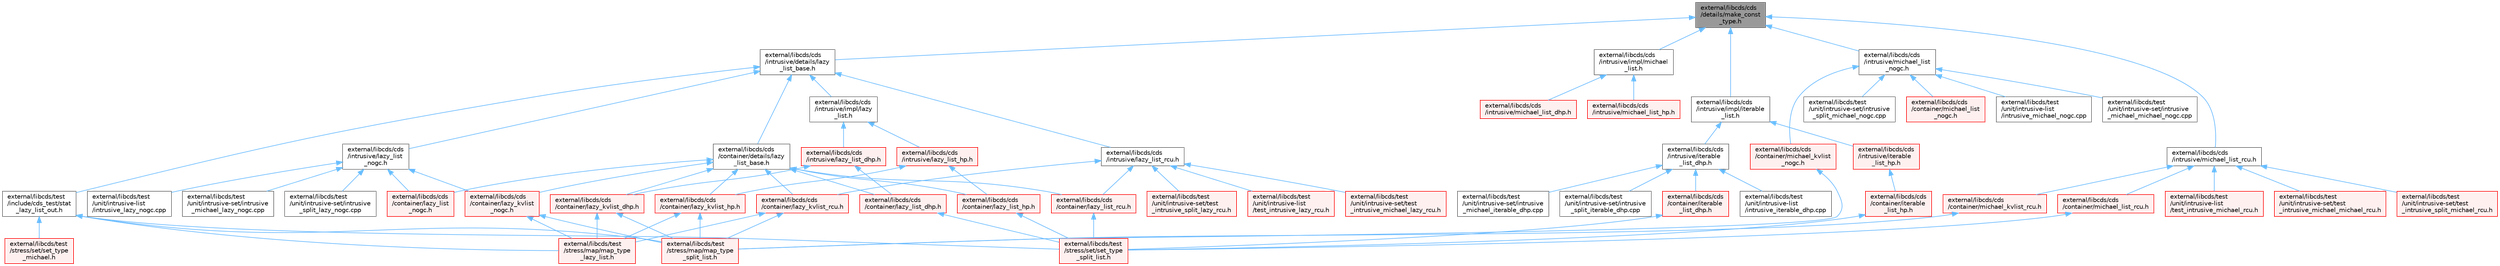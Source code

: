 digraph "external/libcds/cds/details/make_const_type.h"
{
 // LATEX_PDF_SIZE
  bgcolor="transparent";
  edge [fontname=Helvetica,fontsize=10,labelfontname=Helvetica,labelfontsize=10];
  node [fontname=Helvetica,fontsize=10,shape=box,height=0.2,width=0.4];
  Node1 [id="Node000001",label="external/libcds/cds\l/details/make_const\l_type.h",height=0.2,width=0.4,color="gray40", fillcolor="grey60", style="filled", fontcolor="black",tooltip=" "];
  Node1 -> Node2 [id="edge1_Node000001_Node000002",dir="back",color="steelblue1",style="solid",tooltip=" "];
  Node2 [id="Node000002",label="external/libcds/cds\l/intrusive/details/lazy\l_list_base.h",height=0.2,width=0.4,color="grey40", fillcolor="white", style="filled",URL="$intrusive_2details_2lazy__list__base_8h.html",tooltip=" "];
  Node2 -> Node3 [id="edge2_Node000002_Node000003",dir="back",color="steelblue1",style="solid",tooltip=" "];
  Node3 [id="Node000003",label="external/libcds/cds\l/container/details/lazy\l_list_base.h",height=0.2,width=0.4,color="grey40", fillcolor="white", style="filled",URL="$container_2details_2lazy__list__base_8h.html",tooltip=" "];
  Node3 -> Node4 [id="edge3_Node000003_Node000004",dir="back",color="steelblue1",style="solid",tooltip=" "];
  Node4 [id="Node000004",label="external/libcds/cds\l/container/lazy_kvlist_dhp.h",height=0.2,width=0.4,color="red", fillcolor="#FFF0F0", style="filled",URL="$lazy__kvlist__dhp_8h.html",tooltip=" "];
  Node4 -> Node5 [id="edge4_Node000004_Node000005",dir="back",color="steelblue1",style="solid",tooltip=" "];
  Node5 [id="Node000005",label="external/libcds/test\l/stress/map/map_type\l_lazy_list.h",height=0.2,width=0.4,color="red", fillcolor="#FFF0F0", style="filled",URL="$map__type__lazy__list_8h.html",tooltip=" "];
  Node4 -> Node16 [id="edge5_Node000004_Node000016",dir="back",color="steelblue1",style="solid",tooltip=" "];
  Node16 [id="Node000016",label="external/libcds/test\l/stress/map/map_type\l_split_list.h",height=0.2,width=0.4,color="red", fillcolor="#FFF0F0", style="filled",URL="$map__type__split__list_8h.html",tooltip=" "];
  Node3 -> Node28 [id="edge6_Node000003_Node000028",dir="back",color="steelblue1",style="solid",tooltip=" "];
  Node28 [id="Node000028",label="external/libcds/cds\l/container/lazy_kvlist_hp.h",height=0.2,width=0.4,color="red", fillcolor="#FFF0F0", style="filled",URL="$lazy__kvlist__hp_8h.html",tooltip=" "];
  Node28 -> Node5 [id="edge7_Node000028_Node000005",dir="back",color="steelblue1",style="solid",tooltip=" "];
  Node28 -> Node16 [id="edge8_Node000028_Node000016",dir="back",color="steelblue1",style="solid",tooltip=" "];
  Node3 -> Node31 [id="edge9_Node000003_Node000031",dir="back",color="steelblue1",style="solid",tooltip=" "];
  Node31 [id="Node000031",label="external/libcds/cds\l/container/lazy_kvlist\l_nogc.h",height=0.2,width=0.4,color="red", fillcolor="#FFF0F0", style="filled",URL="$lazy__kvlist__nogc_8h.html",tooltip=" "];
  Node31 -> Node5 [id="edge10_Node000031_Node000005",dir="back",color="steelblue1",style="solid",tooltip=" "];
  Node31 -> Node16 [id="edge11_Node000031_Node000016",dir="back",color="steelblue1",style="solid",tooltip=" "];
  Node3 -> Node34 [id="edge12_Node000003_Node000034",dir="back",color="steelblue1",style="solid",tooltip=" "];
  Node34 [id="Node000034",label="external/libcds/cds\l/container/lazy_kvlist_rcu.h",height=0.2,width=0.4,color="red", fillcolor="#FFF0F0", style="filled",URL="$lazy__kvlist__rcu_8h.html",tooltip=" "];
  Node34 -> Node5 [id="edge13_Node000034_Node000005",dir="back",color="steelblue1",style="solid",tooltip=" "];
  Node34 -> Node16 [id="edge14_Node000034_Node000016",dir="back",color="steelblue1",style="solid",tooltip=" "];
  Node3 -> Node43 [id="edge15_Node000003_Node000043",dir="back",color="steelblue1",style="solid",tooltip=" "];
  Node43 [id="Node000043",label="external/libcds/cds\l/container/lazy_list_dhp.h",height=0.2,width=0.4,color="red", fillcolor="#FFF0F0", style="filled",URL="$container_2lazy__list__dhp_8h.html",tooltip=" "];
  Node43 -> Node54 [id="edge16_Node000043_Node000054",dir="back",color="steelblue1",style="solid",tooltip=" "];
  Node54 [id="Node000054",label="external/libcds/test\l/stress/set/set_type\l_split_list.h",height=0.2,width=0.4,color="red", fillcolor="#FFF0F0", style="filled",URL="$set__type__split__list_8h.html",tooltip=" "];
  Node3 -> Node67 [id="edge17_Node000003_Node000067",dir="back",color="steelblue1",style="solid",tooltip=" "];
  Node67 [id="Node000067",label="external/libcds/cds\l/container/lazy_list_hp.h",height=0.2,width=0.4,color="red", fillcolor="#FFF0F0", style="filled",URL="$container_2lazy__list__hp_8h.html",tooltip=" "];
  Node67 -> Node54 [id="edge18_Node000067_Node000054",dir="back",color="steelblue1",style="solid",tooltip=" "];
  Node3 -> Node72 [id="edge19_Node000003_Node000072",dir="back",color="steelblue1",style="solid",tooltip=" "];
  Node72 [id="Node000072",label="external/libcds/cds\l/container/lazy_list\l_nogc.h",height=0.2,width=0.4,color="red", fillcolor="#FFF0F0", style="filled",URL="$container_2lazy__list__nogc_8h.html",tooltip=" "];
  Node3 -> Node77 [id="edge20_Node000003_Node000077",dir="back",color="steelblue1",style="solid",tooltip=" "];
  Node77 [id="Node000077",label="external/libcds/cds\l/container/lazy_list_rcu.h",height=0.2,width=0.4,color="red", fillcolor="#FFF0F0", style="filled",URL="$container_2lazy__list__rcu_8h.html",tooltip=" "];
  Node77 -> Node54 [id="edge21_Node000077_Node000054",dir="back",color="steelblue1",style="solid",tooltip=" "];
  Node2 -> Node94 [id="edge22_Node000002_Node000094",dir="back",color="steelblue1",style="solid",tooltip=" "];
  Node94 [id="Node000094",label="external/libcds/cds\l/intrusive/impl/lazy\l_list.h",height=0.2,width=0.4,color="grey40", fillcolor="white", style="filled",URL="$intrusive_2impl_2lazy__list_8h.html",tooltip=" "];
  Node94 -> Node95 [id="edge23_Node000094_Node000095",dir="back",color="steelblue1",style="solid",tooltip=" "];
  Node95 [id="Node000095",label="external/libcds/cds\l/intrusive/lazy_list_dhp.h",height=0.2,width=0.4,color="red", fillcolor="#FFF0F0", style="filled",URL="$intrusive_2lazy__list__dhp_8h.html",tooltip=" "];
  Node95 -> Node4 [id="edge24_Node000095_Node000004",dir="back",color="steelblue1",style="solid",tooltip=" "];
  Node95 -> Node43 [id="edge25_Node000095_Node000043",dir="back",color="steelblue1",style="solid",tooltip=" "];
  Node94 -> Node99 [id="edge26_Node000094_Node000099",dir="back",color="steelblue1",style="solid",tooltip=" "];
  Node99 [id="Node000099",label="external/libcds/cds\l/intrusive/lazy_list_hp.h",height=0.2,width=0.4,color="red", fillcolor="#FFF0F0", style="filled",URL="$intrusive_2lazy__list__hp_8h.html",tooltip=" "];
  Node99 -> Node28 [id="edge27_Node000099_Node000028",dir="back",color="steelblue1",style="solid",tooltip=" "];
  Node99 -> Node67 [id="edge28_Node000099_Node000067",dir="back",color="steelblue1",style="solid",tooltip=" "];
  Node2 -> Node103 [id="edge29_Node000002_Node000103",dir="back",color="steelblue1",style="solid",tooltip=" "];
  Node103 [id="Node000103",label="external/libcds/cds\l/intrusive/lazy_list\l_nogc.h",height=0.2,width=0.4,color="grey40", fillcolor="white", style="filled",URL="$intrusive_2lazy__list__nogc_8h.html",tooltip=" "];
  Node103 -> Node31 [id="edge30_Node000103_Node000031",dir="back",color="steelblue1",style="solid",tooltip=" "];
  Node103 -> Node72 [id="edge31_Node000103_Node000072",dir="back",color="steelblue1",style="solid",tooltip=" "];
  Node103 -> Node104 [id="edge32_Node000103_Node000104",dir="back",color="steelblue1",style="solid",tooltip=" "];
  Node104 [id="Node000104",label="external/libcds/test\l/unit/intrusive-list\l/intrusive_lazy_nogc.cpp",height=0.2,width=0.4,color="grey40", fillcolor="white", style="filled",URL="$intrusive__lazy__nogc_8cpp.html",tooltip=" "];
  Node103 -> Node105 [id="edge33_Node000103_Node000105",dir="back",color="steelblue1",style="solid",tooltip=" "];
  Node105 [id="Node000105",label="external/libcds/test\l/unit/intrusive-set/intrusive\l_michael_lazy_nogc.cpp",height=0.2,width=0.4,color="grey40", fillcolor="white", style="filled",URL="$intrusive__michael__lazy__nogc_8cpp.html",tooltip=" "];
  Node103 -> Node106 [id="edge34_Node000103_Node000106",dir="back",color="steelblue1",style="solid",tooltip=" "];
  Node106 [id="Node000106",label="external/libcds/test\l/unit/intrusive-set/intrusive\l_split_lazy_nogc.cpp",height=0.2,width=0.4,color="grey40", fillcolor="white", style="filled",URL="$intrusive__split__lazy__nogc_8cpp.html",tooltip=" "];
  Node2 -> Node107 [id="edge35_Node000002_Node000107",dir="back",color="steelblue1",style="solid",tooltip=" "];
  Node107 [id="Node000107",label="external/libcds/cds\l/intrusive/lazy_list_rcu.h",height=0.2,width=0.4,color="grey40", fillcolor="white", style="filled",URL="$intrusive_2lazy__list__rcu_8h.html",tooltip=" "];
  Node107 -> Node34 [id="edge36_Node000107_Node000034",dir="back",color="steelblue1",style="solid",tooltip=" "];
  Node107 -> Node77 [id="edge37_Node000107_Node000077",dir="back",color="steelblue1",style="solid",tooltip=" "];
  Node107 -> Node108 [id="edge38_Node000107_Node000108",dir="back",color="steelblue1",style="solid",tooltip=" "];
  Node108 [id="Node000108",label="external/libcds/test\l/unit/intrusive-list\l/test_intrusive_lazy_rcu.h",height=0.2,width=0.4,color="red", fillcolor="#FFF0F0", style="filled",URL="$test__intrusive__lazy__rcu_8h.html",tooltip=" "];
  Node107 -> Node112 [id="edge39_Node000107_Node000112",dir="back",color="steelblue1",style="solid",tooltip=" "];
  Node112 [id="Node000112",label="external/libcds/test\l/unit/intrusive-set/test\l_intrusive_michael_lazy_rcu.h",height=0.2,width=0.4,color="red", fillcolor="#FFF0F0", style="filled",URL="$test__intrusive__michael__lazy__rcu_8h.html",tooltip=" "];
  Node107 -> Node116 [id="edge40_Node000107_Node000116",dir="back",color="steelblue1",style="solid",tooltip=" "];
  Node116 [id="Node000116",label="external/libcds/test\l/unit/intrusive-set/test\l_intrusive_split_lazy_rcu.h",height=0.2,width=0.4,color="red", fillcolor="#FFF0F0", style="filled",URL="$test__intrusive__split__lazy__rcu_8h.html",tooltip=" "];
  Node2 -> Node120 [id="edge41_Node000002_Node000120",dir="back",color="steelblue1",style="solid",tooltip=" "];
  Node120 [id="Node000120",label="external/libcds/test\l/include/cds_test/stat\l_lazy_list_out.h",height=0.2,width=0.4,color="grey40", fillcolor="white", style="filled",URL="$stat__lazy__list__out_8h.html",tooltip=" "];
  Node120 -> Node5 [id="edge42_Node000120_Node000005",dir="back",color="steelblue1",style="solid",tooltip=" "];
  Node120 -> Node16 [id="edge43_Node000120_Node000016",dir="back",color="steelblue1",style="solid",tooltip=" "];
  Node120 -> Node45 [id="edge44_Node000120_Node000045",dir="back",color="steelblue1",style="solid",tooltip=" "];
  Node45 [id="Node000045",label="external/libcds/test\l/stress/set/set_type\l_michael.h",height=0.2,width=0.4,color="red", fillcolor="#FFF0F0", style="filled",URL="$set__type__michael_8h.html",tooltip=" "];
  Node120 -> Node54 [id="edge45_Node000120_Node000054",dir="back",color="steelblue1",style="solid",tooltip=" "];
  Node1 -> Node121 [id="edge46_Node000001_Node000121",dir="back",color="steelblue1",style="solid",tooltip=" "];
  Node121 [id="Node000121",label="external/libcds/cds\l/intrusive/impl/iterable\l_list.h",height=0.2,width=0.4,color="grey40", fillcolor="white", style="filled",URL="$intrusive_2impl_2iterable__list_8h.html",tooltip=" "];
  Node121 -> Node122 [id="edge47_Node000121_Node000122",dir="back",color="steelblue1",style="solid",tooltip=" "];
  Node122 [id="Node000122",label="external/libcds/cds\l/intrusive/iterable\l_list_dhp.h",height=0.2,width=0.4,color="grey40", fillcolor="white", style="filled",URL="$intrusive_2iterable__list__dhp_8h.html",tooltip=" "];
  Node122 -> Node123 [id="edge48_Node000122_Node000123",dir="back",color="steelblue1",style="solid",tooltip=" "];
  Node123 [id="Node000123",label="external/libcds/cds\l/container/iterable\l_list_dhp.h",height=0.2,width=0.4,color="red", fillcolor="#FFF0F0", style="filled",URL="$container_2iterable__list__dhp_8h.html",tooltip=" "];
  Node123 -> Node54 [id="edge49_Node000123_Node000054",dir="back",color="steelblue1",style="solid",tooltip=" "];
  Node122 -> Node133 [id="edge50_Node000122_Node000133",dir="back",color="steelblue1",style="solid",tooltip=" "];
  Node133 [id="Node000133",label="external/libcds/test\l/unit/intrusive-list\l/intrusive_iterable_dhp.cpp",height=0.2,width=0.4,color="grey40", fillcolor="white", style="filled",URL="$intrusive__iterable__dhp_8cpp.html",tooltip=" "];
  Node122 -> Node134 [id="edge51_Node000122_Node000134",dir="back",color="steelblue1",style="solid",tooltip=" "];
  Node134 [id="Node000134",label="external/libcds/test\l/unit/intrusive-set/intrusive\l_michael_iterable_dhp.cpp",height=0.2,width=0.4,color="grey40", fillcolor="white", style="filled",URL="$intrusive__michael__iterable__dhp_8cpp.html",tooltip=" "];
  Node122 -> Node135 [id="edge52_Node000122_Node000135",dir="back",color="steelblue1",style="solid",tooltip=" "];
  Node135 [id="Node000135",label="external/libcds/test\l/unit/intrusive-set/intrusive\l_split_iterable_dhp.cpp",height=0.2,width=0.4,color="grey40", fillcolor="white", style="filled",URL="$intrusive__split__iterable__dhp_8cpp.html",tooltip=" "];
  Node121 -> Node136 [id="edge53_Node000121_Node000136",dir="back",color="steelblue1",style="solid",tooltip=" "];
  Node136 [id="Node000136",label="external/libcds/cds\l/intrusive/iterable\l_list_hp.h",height=0.2,width=0.4,color="red", fillcolor="#FFF0F0", style="filled",URL="$intrusive_2iterable__list__hp_8h.html",tooltip=" "];
  Node136 -> Node137 [id="edge54_Node000136_Node000137",dir="back",color="steelblue1",style="solid",tooltip=" "];
  Node137 [id="Node000137",label="external/libcds/cds\l/container/iterable\l_list_hp.h",height=0.2,width=0.4,color="red", fillcolor="#FFF0F0", style="filled",URL="$container_2iterable__list__hp_8h.html",tooltip=" "];
  Node137 -> Node54 [id="edge55_Node000137_Node000054",dir="back",color="steelblue1",style="solid",tooltip=" "];
  Node1 -> Node148 [id="edge56_Node000001_Node000148",dir="back",color="steelblue1",style="solid",tooltip=" "];
  Node148 [id="Node000148",label="external/libcds/cds\l/intrusive/impl/michael\l_list.h",height=0.2,width=0.4,color="grey40", fillcolor="white", style="filled",URL="$intrusive_2impl_2michael__list_8h.html",tooltip=" "];
  Node148 -> Node149 [id="edge57_Node000148_Node000149",dir="back",color="steelblue1",style="solid",tooltip=" "];
  Node149 [id="Node000149",label="external/libcds/cds\l/intrusive/michael_list_dhp.h",height=0.2,width=0.4,color="red", fillcolor="#FFF0F0", style="filled",URL="$intrusive_2michael__list__dhp_8h.html",tooltip=" "];
  Node148 -> Node163 [id="edge58_Node000148_Node000163",dir="back",color="steelblue1",style="solid",tooltip=" "];
  Node163 [id="Node000163",label="external/libcds/cds\l/intrusive/michael_list_hp.h",height=0.2,width=0.4,color="red", fillcolor="#FFF0F0", style="filled",URL="$intrusive_2michael__list__hp_8h.html",tooltip=" "];
  Node1 -> Node175 [id="edge59_Node000001_Node000175",dir="back",color="steelblue1",style="solid",tooltip=" "];
  Node175 [id="Node000175",label="external/libcds/cds\l/intrusive/michael_list\l_nogc.h",height=0.2,width=0.4,color="grey40", fillcolor="white", style="filled",URL="$intrusive_2michael__list__nogc_8h.html",tooltip=" "];
  Node175 -> Node176 [id="edge60_Node000175_Node000176",dir="back",color="steelblue1",style="solid",tooltip=" "];
  Node176 [id="Node000176",label="external/libcds/cds\l/container/michael_kvlist\l_nogc.h",height=0.2,width=0.4,color="red", fillcolor="#FFF0F0", style="filled",URL="$michael__kvlist__nogc_8h.html",tooltip=" "];
  Node176 -> Node16 [id="edge61_Node000176_Node000016",dir="back",color="steelblue1",style="solid",tooltip=" "];
  Node175 -> Node179 [id="edge62_Node000175_Node000179",dir="back",color="steelblue1",style="solid",tooltip=" "];
  Node179 [id="Node000179",label="external/libcds/cds\l/container/michael_list\l_nogc.h",height=0.2,width=0.4,color="red", fillcolor="#FFF0F0", style="filled",URL="$container_2michael__list__nogc_8h.html",tooltip=" "];
  Node175 -> Node184 [id="edge63_Node000175_Node000184",dir="back",color="steelblue1",style="solid",tooltip=" "];
  Node184 [id="Node000184",label="external/libcds/test\l/unit/intrusive-list\l/intrusive_michael_nogc.cpp",height=0.2,width=0.4,color="grey40", fillcolor="white", style="filled",URL="$intrusive__michael__nogc_8cpp.html",tooltip=" "];
  Node175 -> Node185 [id="edge64_Node000175_Node000185",dir="back",color="steelblue1",style="solid",tooltip=" "];
  Node185 [id="Node000185",label="external/libcds/test\l/unit/intrusive-set/intrusive\l_michael_michael_nogc.cpp",height=0.2,width=0.4,color="grey40", fillcolor="white", style="filled",URL="$intrusive__michael__michael__nogc_8cpp.html",tooltip=" "];
  Node175 -> Node186 [id="edge65_Node000175_Node000186",dir="back",color="steelblue1",style="solid",tooltip=" "];
  Node186 [id="Node000186",label="external/libcds/test\l/unit/intrusive-set/intrusive\l_split_michael_nogc.cpp",height=0.2,width=0.4,color="grey40", fillcolor="white", style="filled",URL="$intrusive__split__michael__nogc_8cpp.html",tooltip=" "];
  Node1 -> Node187 [id="edge66_Node000001_Node000187",dir="back",color="steelblue1",style="solid",tooltip=" "];
  Node187 [id="Node000187",label="external/libcds/cds\l/intrusive/michael_list_rcu.h",height=0.2,width=0.4,color="grey40", fillcolor="white", style="filled",URL="$intrusive_2michael__list__rcu_8h.html",tooltip=" "];
  Node187 -> Node188 [id="edge67_Node000187_Node000188",dir="back",color="steelblue1",style="solid",tooltip=" "];
  Node188 [id="Node000188",label="external/libcds/cds\l/container/michael_kvlist_rcu.h",height=0.2,width=0.4,color="red", fillcolor="#FFF0F0", style="filled",URL="$michael__kvlist__rcu_8h.html",tooltip=" "];
  Node188 -> Node16 [id="edge68_Node000188_Node000016",dir="back",color="steelblue1",style="solid",tooltip=" "];
  Node187 -> Node197 [id="edge69_Node000187_Node000197",dir="back",color="steelblue1",style="solid",tooltip=" "];
  Node197 [id="Node000197",label="external/libcds/cds\l/container/michael_list_rcu.h",height=0.2,width=0.4,color="red", fillcolor="#FFF0F0", style="filled",URL="$container_2michael__list__rcu_8h.html",tooltip=" "];
  Node197 -> Node54 [id="edge70_Node000197_Node000054",dir="back",color="steelblue1",style="solid",tooltip=" "];
  Node187 -> Node214 [id="edge71_Node000187_Node000214",dir="back",color="steelblue1",style="solid",tooltip=" "];
  Node214 [id="Node000214",label="external/libcds/test\l/unit/intrusive-list\l/test_intrusive_michael_rcu.h",height=0.2,width=0.4,color="red", fillcolor="#FFF0F0", style="filled",URL="$test__intrusive__michael__rcu_8h.html",tooltip=" "];
  Node187 -> Node218 [id="edge72_Node000187_Node000218",dir="back",color="steelblue1",style="solid",tooltip=" "];
  Node218 [id="Node000218",label="external/libcds/test\l/unit/intrusive-set/test\l_intrusive_michael_michael_rcu.h",height=0.2,width=0.4,color="red", fillcolor="#FFF0F0", style="filled",URL="$test__intrusive__michael__michael__rcu_8h.html",tooltip=" "];
  Node187 -> Node222 [id="edge73_Node000187_Node000222",dir="back",color="steelblue1",style="solid",tooltip=" "];
  Node222 [id="Node000222",label="external/libcds/test\l/unit/intrusive-set/test\l_intrusive_split_michael_rcu.h",height=0.2,width=0.4,color="red", fillcolor="#FFF0F0", style="filled",URL="$test__intrusive__split__michael__rcu_8h.html",tooltip=" "];
}
